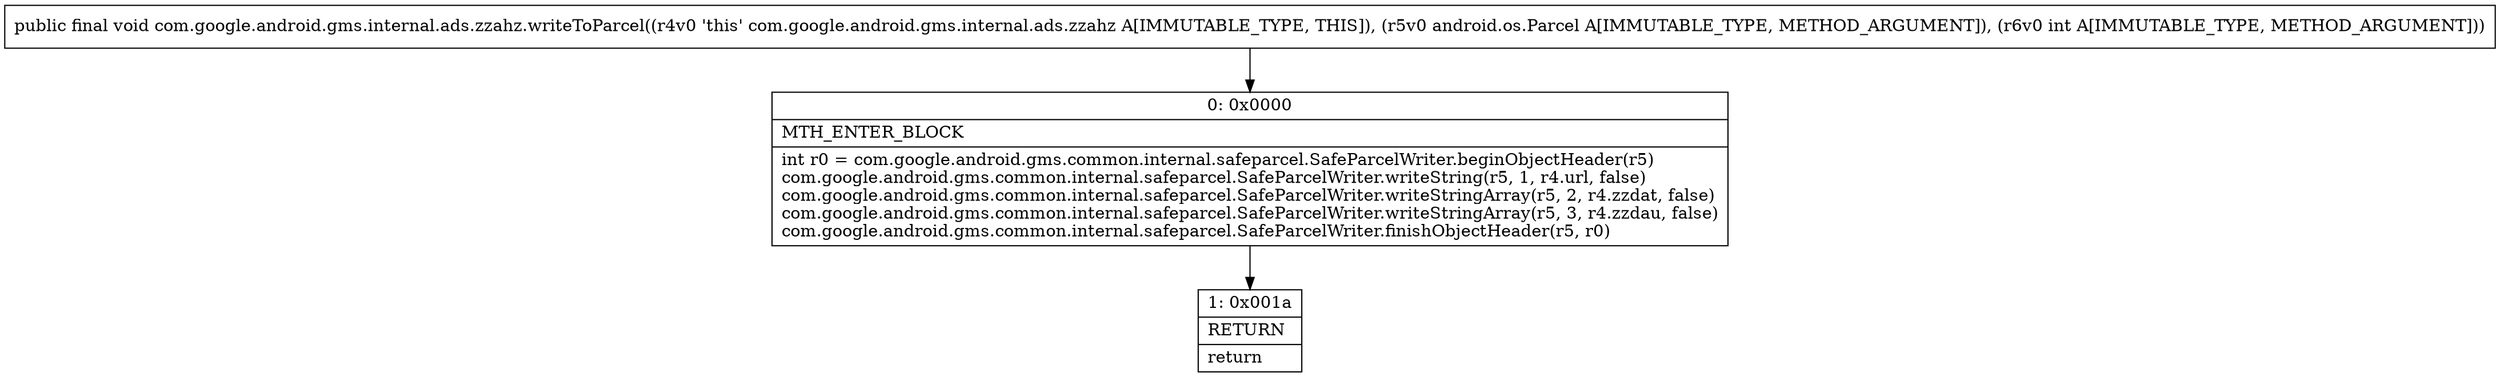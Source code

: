 digraph "CFG forcom.google.android.gms.internal.ads.zzahz.writeToParcel(Landroid\/os\/Parcel;I)V" {
Node_0 [shape=record,label="{0\:\ 0x0000|MTH_ENTER_BLOCK\l|int r0 = com.google.android.gms.common.internal.safeparcel.SafeParcelWriter.beginObjectHeader(r5)\lcom.google.android.gms.common.internal.safeparcel.SafeParcelWriter.writeString(r5, 1, r4.url, false)\lcom.google.android.gms.common.internal.safeparcel.SafeParcelWriter.writeStringArray(r5, 2, r4.zzdat, false)\lcom.google.android.gms.common.internal.safeparcel.SafeParcelWriter.writeStringArray(r5, 3, r4.zzdau, false)\lcom.google.android.gms.common.internal.safeparcel.SafeParcelWriter.finishObjectHeader(r5, r0)\l}"];
Node_1 [shape=record,label="{1\:\ 0x001a|RETURN\l|return\l}"];
MethodNode[shape=record,label="{public final void com.google.android.gms.internal.ads.zzahz.writeToParcel((r4v0 'this' com.google.android.gms.internal.ads.zzahz A[IMMUTABLE_TYPE, THIS]), (r5v0 android.os.Parcel A[IMMUTABLE_TYPE, METHOD_ARGUMENT]), (r6v0 int A[IMMUTABLE_TYPE, METHOD_ARGUMENT])) }"];
MethodNode -> Node_0;
Node_0 -> Node_1;
}

